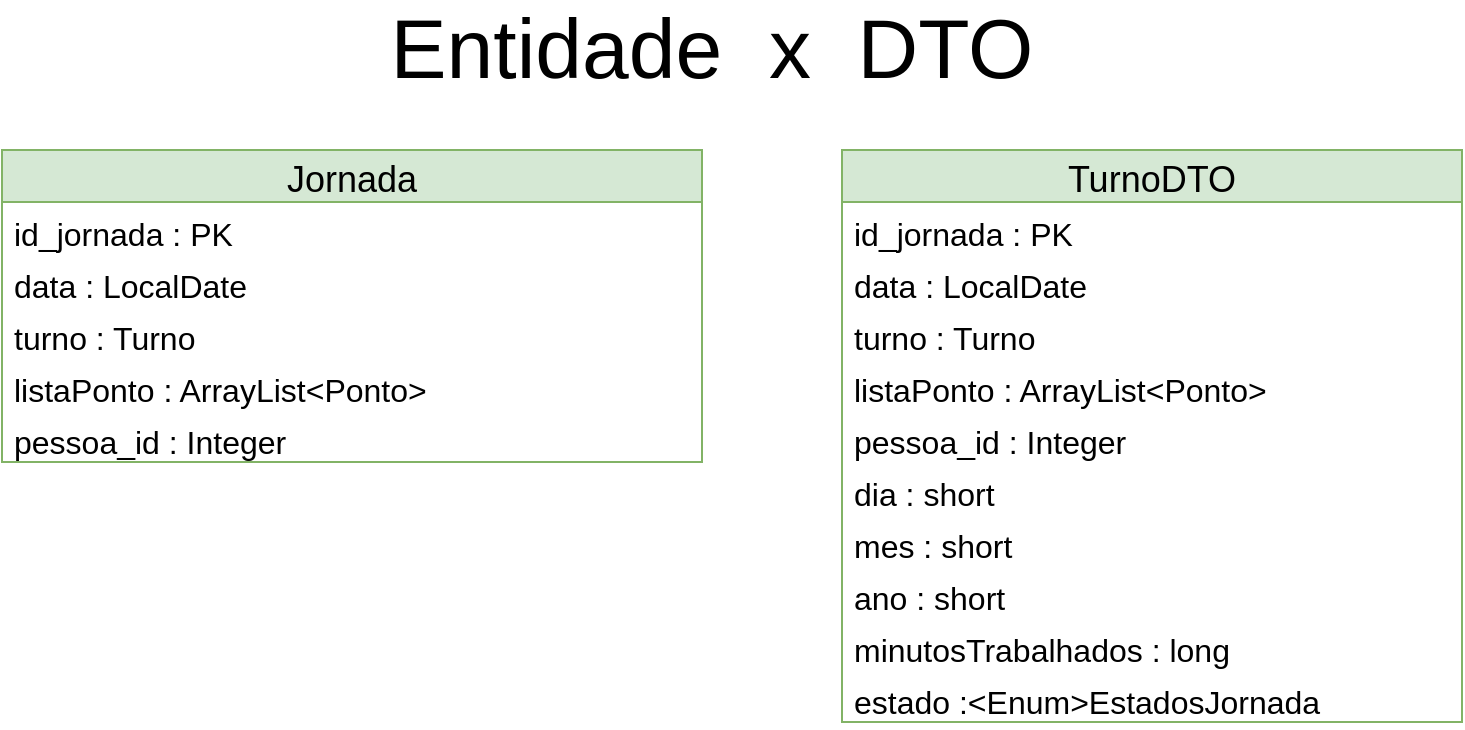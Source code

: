 <mxfile version="14.7.1" type="device"><diagram id="0LkgS5aQG_DGBceYdgsY" name="Page-1"><mxGraphModel dx="1483" dy="744" grid="1" gridSize="10" guides="1" tooltips="1" connect="1" arrows="1" fold="1" page="1" pageScale="1" pageWidth="827" pageHeight="1169" math="0" shadow="0"><root><mxCell id="0"/><mxCell id="1" parent="0"/><mxCell id="UmLFWGnTFXCnjg9zgACI-14" value="Jornada" style="swimlane;fontStyle=0;childLayout=stackLayout;horizontal=1;startSize=26;fillColor=#d5e8d4;horizontalStack=0;resizeParent=1;resizeParentMax=0;resizeLast=0;collapsible=1;marginBottom=0;strokeColor=#82b366;fontSize=18;" vertex="1" parent="1"><mxGeometry x="40" y="110" width="350" height="156" as="geometry"/></mxCell><mxCell id="UmLFWGnTFXCnjg9zgACI-15" value="id_jornada : PK&#10;" style="text;strokeColor=none;fillColor=none;align=left;verticalAlign=top;spacingLeft=4;spacingRight=4;overflow=hidden;rotatable=0;points=[[0,0.5],[1,0.5]];portConstraint=eastwest;fontSize=16;" vertex="1" parent="UmLFWGnTFXCnjg9zgACI-14"><mxGeometry y="26" width="350" height="26" as="geometry"/></mxCell><mxCell id="UmLFWGnTFXCnjg9zgACI-16" value="data : LocalDate" style="text;strokeColor=none;fillColor=none;align=left;verticalAlign=top;spacingLeft=4;spacingRight=4;overflow=hidden;rotatable=0;points=[[0,0.5],[1,0.5]];portConstraint=eastwest;fontSize=16;" vertex="1" parent="UmLFWGnTFXCnjg9zgACI-14"><mxGeometry y="52" width="350" height="26" as="geometry"/></mxCell><mxCell id="UmLFWGnTFXCnjg9zgACI-17" value="turno : Turno" style="text;strokeColor=none;fillColor=none;align=left;verticalAlign=top;spacingLeft=4;spacingRight=4;overflow=hidden;rotatable=0;points=[[0,0.5],[1,0.5]];portConstraint=eastwest;fontSize=16;" vertex="1" parent="UmLFWGnTFXCnjg9zgACI-14"><mxGeometry y="78" width="350" height="26" as="geometry"/></mxCell><mxCell id="UmLFWGnTFXCnjg9zgACI-33" value="listaPonto : ArrayList&lt;Ponto&gt;" style="text;strokeColor=none;fillColor=none;align=left;verticalAlign=top;spacingLeft=4;spacingRight=4;overflow=hidden;rotatable=0;points=[[0,0.5],[1,0.5]];portConstraint=eastwest;fontSize=16;" vertex="1" parent="UmLFWGnTFXCnjg9zgACI-14"><mxGeometry y="104" width="350" height="26" as="geometry"/></mxCell><mxCell id="UmLFWGnTFXCnjg9zgACI-35" value="pessoa_id : Integer" style="text;strokeColor=none;fillColor=none;align=left;verticalAlign=top;spacingLeft=4;spacingRight=4;overflow=hidden;rotatable=0;points=[[0,0.5],[1,0.5]];portConstraint=eastwest;fontSize=16;" vertex="1" parent="UmLFWGnTFXCnjg9zgACI-14"><mxGeometry y="130" width="350" height="26" as="geometry"/></mxCell><mxCell id="UmLFWGnTFXCnjg9zgACI-20" value="TurnoDTO" style="swimlane;fontStyle=0;childLayout=stackLayout;horizontal=1;startSize=26;fillColor=#d5e8d4;horizontalStack=0;resizeParent=1;resizeParentMax=0;resizeLast=0;collapsible=1;marginBottom=0;strokeColor=#82b366;fontSize=18;" vertex="1" parent="1"><mxGeometry x="460" y="110" width="310" height="286" as="geometry"/></mxCell><mxCell id="UmLFWGnTFXCnjg9zgACI-36" value="id_jornada : PK&#10;" style="text;strokeColor=none;fillColor=none;align=left;verticalAlign=top;spacingLeft=4;spacingRight=4;overflow=hidden;rotatable=0;points=[[0,0.5],[1,0.5]];portConstraint=eastwest;fontSize=16;" vertex="1" parent="UmLFWGnTFXCnjg9zgACI-20"><mxGeometry y="26" width="310" height="26" as="geometry"/></mxCell><mxCell id="UmLFWGnTFXCnjg9zgACI-37" value="data : LocalDate" style="text;strokeColor=none;fillColor=none;align=left;verticalAlign=top;spacingLeft=4;spacingRight=4;overflow=hidden;rotatable=0;points=[[0,0.5],[1,0.5]];portConstraint=eastwest;fontSize=16;" vertex="1" parent="UmLFWGnTFXCnjg9zgACI-20"><mxGeometry y="52" width="310" height="26" as="geometry"/></mxCell><mxCell id="UmLFWGnTFXCnjg9zgACI-38" value="turno : Turno" style="text;strokeColor=none;fillColor=none;align=left;verticalAlign=top;spacingLeft=4;spacingRight=4;overflow=hidden;rotatable=0;points=[[0,0.5],[1,0.5]];portConstraint=eastwest;fontSize=16;" vertex="1" parent="UmLFWGnTFXCnjg9zgACI-20"><mxGeometry y="78" width="310" height="26" as="geometry"/></mxCell><mxCell id="UmLFWGnTFXCnjg9zgACI-39" value="listaPonto : ArrayList&lt;Ponto&gt;" style="text;strokeColor=none;fillColor=none;align=left;verticalAlign=top;spacingLeft=4;spacingRight=4;overflow=hidden;rotatable=0;points=[[0,0.5],[1,0.5]];portConstraint=eastwest;fontSize=16;" vertex="1" parent="UmLFWGnTFXCnjg9zgACI-20"><mxGeometry y="104" width="310" height="26" as="geometry"/></mxCell><mxCell id="UmLFWGnTFXCnjg9zgACI-40" value="pessoa_id : Integer" style="text;strokeColor=none;fillColor=none;align=left;verticalAlign=top;spacingLeft=4;spacingRight=4;overflow=hidden;rotatable=0;points=[[0,0.5],[1,0.5]];portConstraint=eastwest;fontSize=16;" vertex="1" parent="UmLFWGnTFXCnjg9zgACI-20"><mxGeometry y="130" width="310" height="26" as="geometry"/></mxCell><mxCell id="UmLFWGnTFXCnjg9zgACI-21" value="dia : short" style="text;strokeColor=none;fillColor=none;align=left;verticalAlign=top;spacingLeft=4;spacingRight=4;overflow=hidden;rotatable=0;points=[[0,0.5],[1,0.5]];portConstraint=eastwest;fontSize=16;" vertex="1" parent="UmLFWGnTFXCnjg9zgACI-20"><mxGeometry y="156" width="310" height="26" as="geometry"/></mxCell><mxCell id="UmLFWGnTFXCnjg9zgACI-22" value="mes : short" style="text;strokeColor=none;fillColor=none;align=left;verticalAlign=top;spacingLeft=4;spacingRight=4;overflow=hidden;rotatable=0;points=[[0,0.5],[1,0.5]];portConstraint=eastwest;fontSize=16;" vertex="1" parent="UmLFWGnTFXCnjg9zgACI-20"><mxGeometry y="182" width="310" height="26" as="geometry"/></mxCell><mxCell id="UmLFWGnTFXCnjg9zgACI-23" value="ano : short" style="text;strokeColor=none;fillColor=none;align=left;verticalAlign=top;spacingLeft=4;spacingRight=4;overflow=hidden;rotatable=0;points=[[0,0.5],[1,0.5]];portConstraint=eastwest;fontSize=16;" vertex="1" parent="UmLFWGnTFXCnjg9zgACI-20"><mxGeometry y="208" width="310" height="26" as="geometry"/></mxCell><mxCell id="UmLFWGnTFXCnjg9zgACI-24" value="minutosTrabalhados : long" style="text;strokeColor=none;fillColor=none;align=left;verticalAlign=top;spacingLeft=4;spacingRight=4;overflow=hidden;rotatable=0;points=[[0,0.5],[1,0.5]];portConstraint=eastwest;fontSize=16;" vertex="1" parent="UmLFWGnTFXCnjg9zgACI-20"><mxGeometry y="234" width="310" height="26" as="geometry"/></mxCell><mxCell id="UmLFWGnTFXCnjg9zgACI-25" value="estado :&lt;Enum&gt;EstadosJornada " style="text;strokeColor=none;fillColor=none;align=left;verticalAlign=top;spacingLeft=4;spacingRight=4;overflow=hidden;rotatable=0;points=[[0,0.5],[1,0.5]];portConstraint=eastwest;fontSize=16;" vertex="1" parent="UmLFWGnTFXCnjg9zgACI-20"><mxGeometry y="260" width="310" height="26" as="geometry"/></mxCell><mxCell id="UmLFWGnTFXCnjg9zgACI-28" value="Entidade&amp;nbsp; x&amp;nbsp; DTO" style="text;html=1;strokeColor=none;fillColor=none;align=center;verticalAlign=middle;whiteSpace=wrap;rounded=0;fontSize=42;" vertex="1" parent="1"><mxGeometry x="210" y="50" width="370" height="20" as="geometry"/></mxCell></root></mxGraphModel></diagram></mxfile>